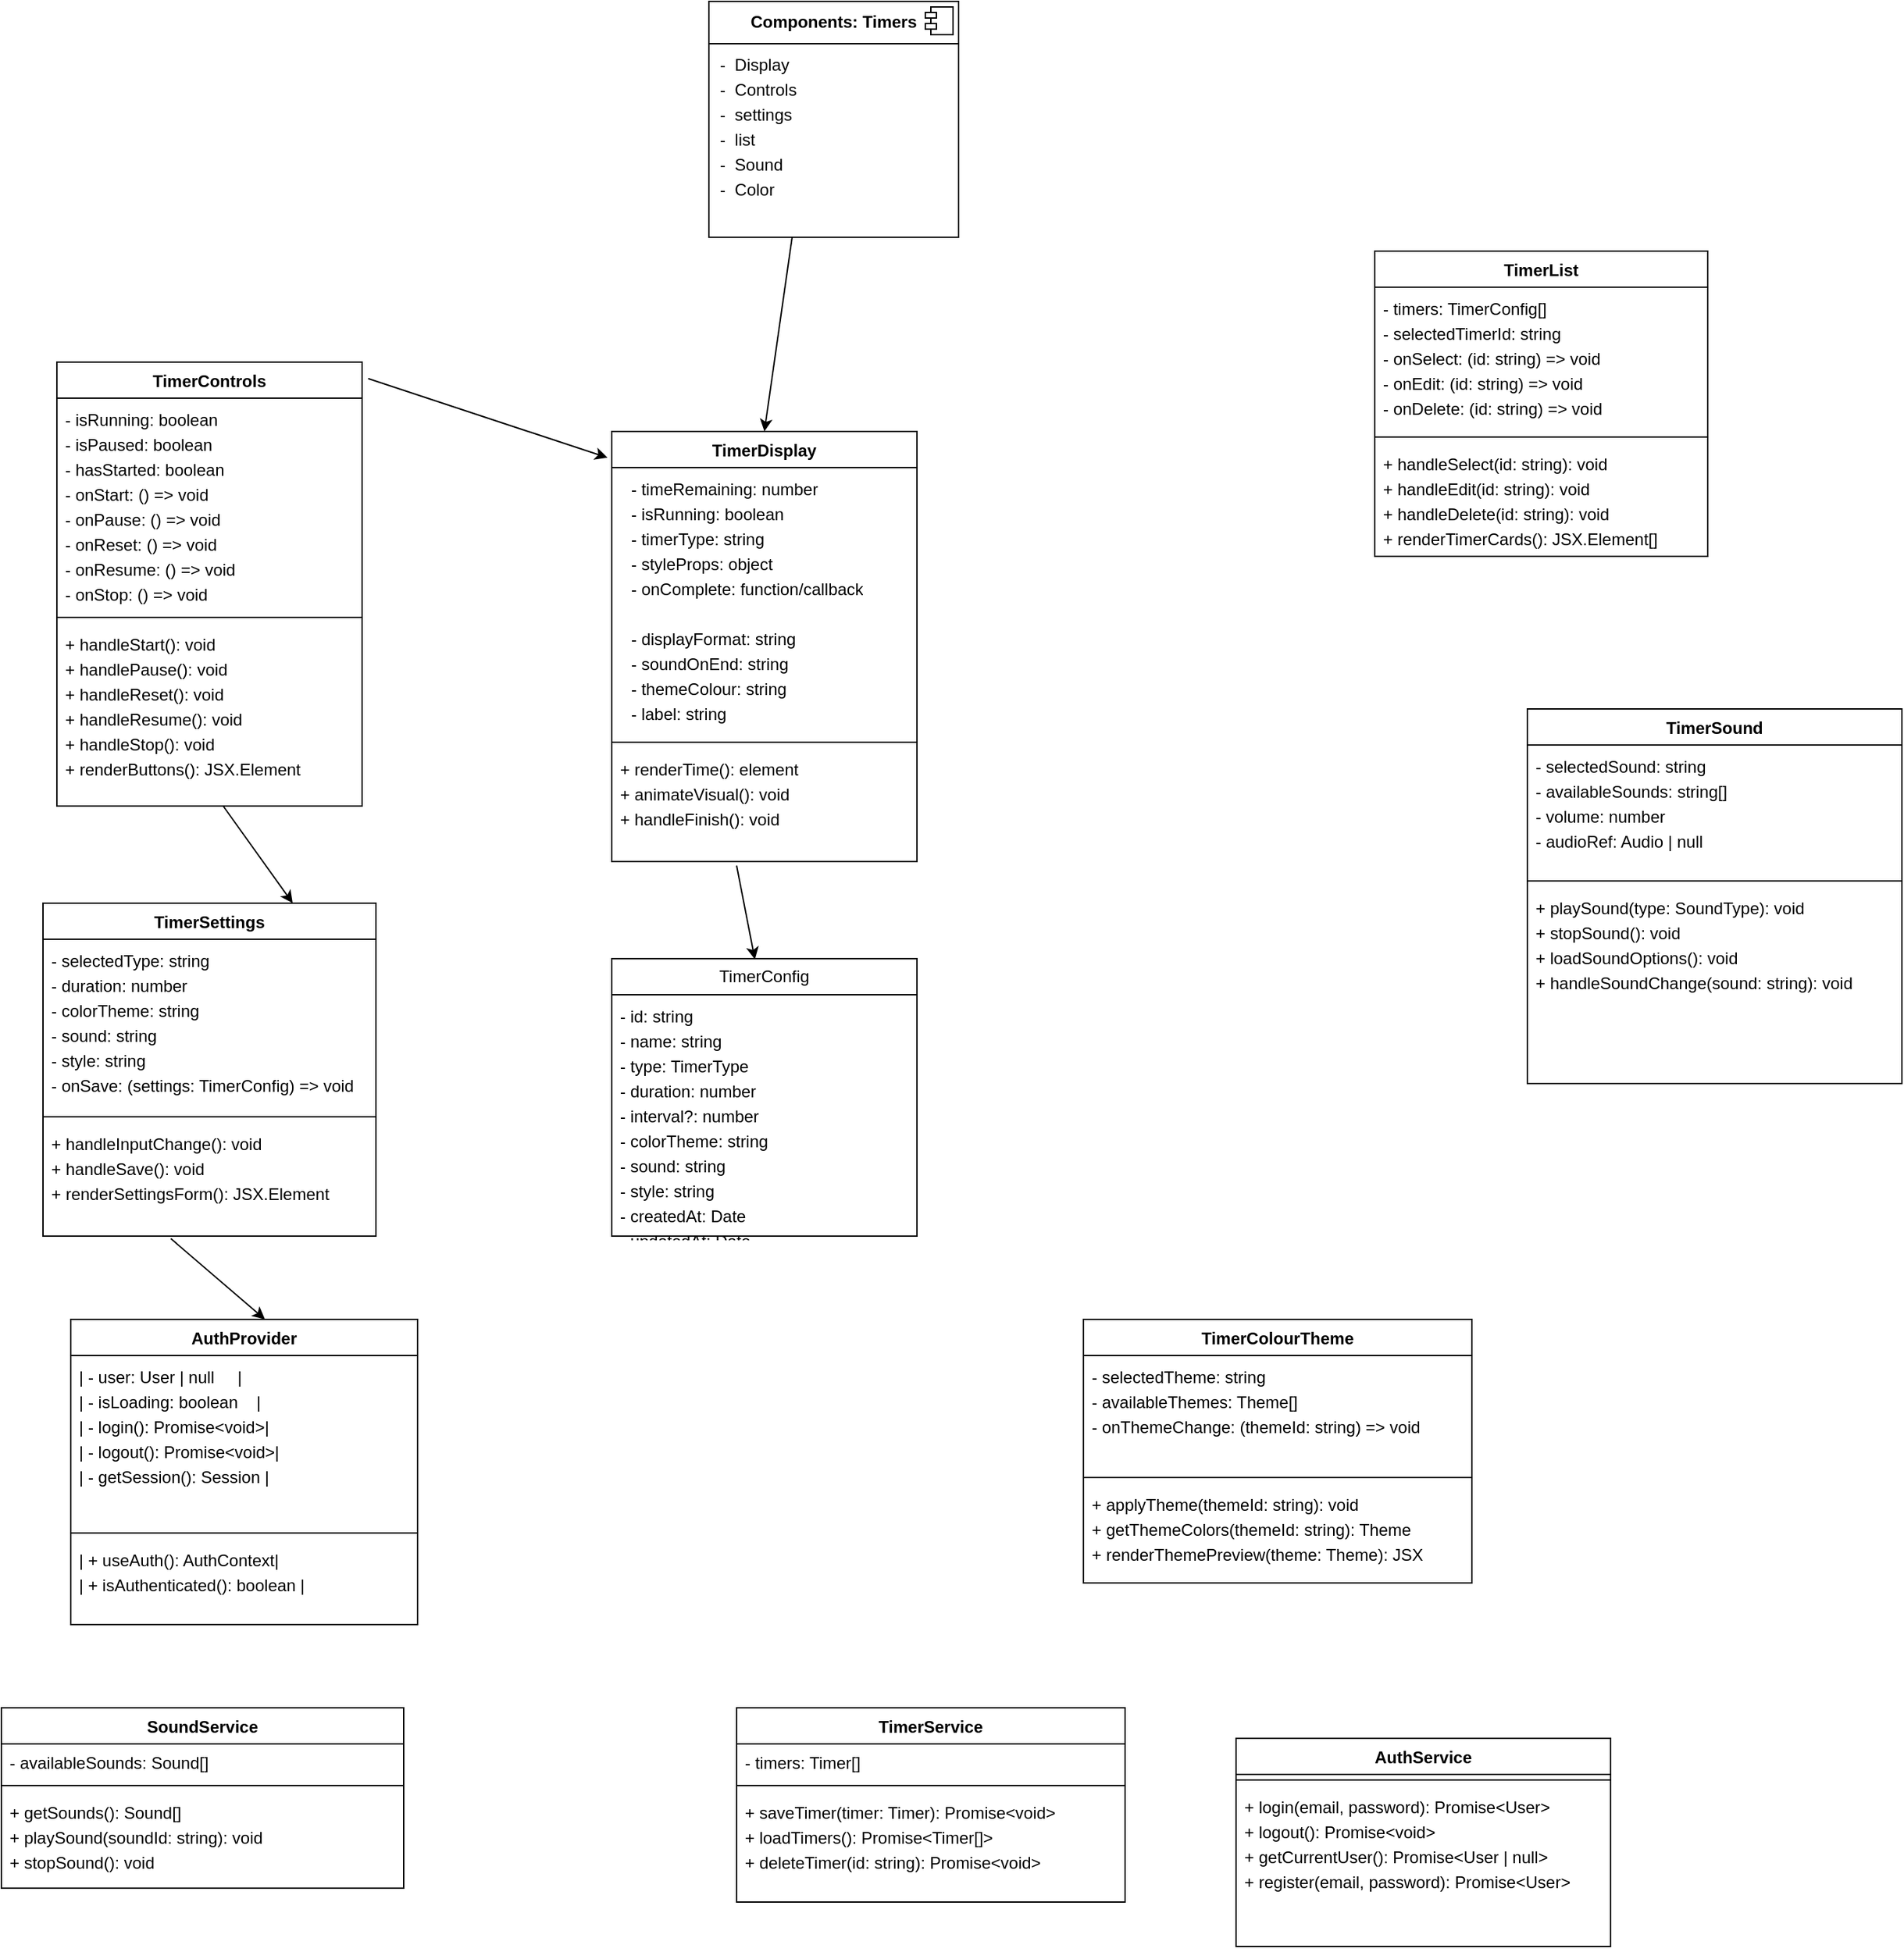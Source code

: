 <mxfile version="27.0.9">
  <diagram name="Page-1" id="QBBoDQWZTO2eCrty7JTz">
    <mxGraphModel dx="2489" dy="1944" grid="1" gridSize="10" guides="1" tooltips="1" connect="1" arrows="1" fold="1" page="1" pageScale="1" pageWidth="850" pageHeight="1100" math="0" shadow="0">
      <root>
        <mxCell id="0" />
        <mxCell id="1" parent="0" />
        <mxCell id="0FBJy8l07Yth9Wb-NzU2-1" value="&lt;div style=&quot;line-height: 150%;&quot;&gt;&lt;p style=&quot;margin:0px;margin-top:6px;text-align:center;&quot;&gt;&lt;b&gt;Components: Timers&lt;/b&gt;&lt;/p&gt;&lt;hr size=&quot;1&quot; style=&quot;border-style:solid;&quot;&gt;&lt;p style=&quot;margin:0px;margin-left:8px;&quot;&gt;-&amp;nbsp; Display&lt;/p&gt;&lt;p style=&quot;margin:0px;margin-left:8px;&quot;&gt;-&amp;nbsp; Controls&lt;/p&gt;&lt;p style=&quot;margin:0px;margin-left:8px;&quot;&gt;-&amp;nbsp; settings&lt;/p&gt;&lt;p style=&quot;margin:0px;margin-left:8px;&quot;&gt;-&amp;nbsp; list&lt;/p&gt;&lt;p style=&quot;margin:0px;margin-left:8px;&quot;&gt;-&amp;nbsp; Sound&amp;nbsp;&lt;/p&gt;&lt;p style=&quot;margin:0px;margin-left:8px;&quot;&gt;-&amp;nbsp; Color&lt;/p&gt;&lt;p style=&quot;margin:0px;margin-left:8px;&quot;&gt;&lt;/p&gt;&lt;/div&gt;" style="align=left;overflow=fill;html=1;dropTarget=0;whiteSpace=wrap;" parent="1" vertex="1">
          <mxGeometry x="-120" y="-250" width="180" height="170" as="geometry" />
        </mxCell>
        <mxCell id="0FBJy8l07Yth9Wb-NzU2-2" value="" style="shape=component;jettyWidth=8;jettyHeight=4;" parent="0FBJy8l07Yth9Wb-NzU2-1" vertex="1">
          <mxGeometry x="1" width="20" height="20" relative="1" as="geometry">
            <mxPoint x="-24" y="4" as="offset" />
          </mxGeometry>
        </mxCell>
        <mxCell id="0FBJy8l07Yth9Wb-NzU2-17" value="" style="endArrow=classic;html=1;rounded=0;exitX=-0.013;exitY=0.419;exitDx=0;exitDy=0;exitPerimeter=0;entryX=0.5;entryY=0;entryDx=0;entryDy=0;" parent="1" edge="1" target="0FBJy8l07Yth9Wb-NzU2-23">
          <mxGeometry width="50" height="50" relative="1" as="geometry">
            <mxPoint x="-60.0" y="-80.0" as="sourcePoint" />
            <mxPoint x="-36.58" y="155.05" as="targetPoint" />
            <Array as="points" />
          </mxGeometry>
        </mxCell>
        <mxCell id="0FBJy8l07Yth9Wb-NzU2-23" value="TimerDisplay" style="swimlane;fontStyle=1;align=center;verticalAlign=top;childLayout=stackLayout;horizontal=1;startSize=26;horizontalStack=0;resizeParent=1;resizeParentMax=0;resizeLast=0;collapsible=1;marginBottom=0;whiteSpace=wrap;html=1;" parent="1" vertex="1">
          <mxGeometry x="-190" y="60" width="220" height="310" as="geometry" />
        </mxCell>
        <mxCell id="0FBJy8l07Yth9Wb-NzU2-24" value="&lt;div style=&quot;line-height: 150%;&quot;&gt;&lt;p style=&quot;margin: 0px 0px 0px 8px;&quot;&gt;- timeRemaining: number&lt;/p&gt;&lt;p style=&quot;margin: 0px 0px 0px 8px;&quot;&gt;- isRunning: boolean&lt;/p&gt;&lt;p style=&quot;margin: 0px 0px 0px 8px;&quot;&gt;- timerType: string&lt;/p&gt;&lt;p style=&quot;margin: 0px 0px 0px 8px;&quot;&gt;- styleProps: object&lt;/p&gt;&lt;p style=&quot;margin: 0px 0px 0px 8px;&quot;&gt;- onComplete: function/callback&lt;/p&gt;&lt;p style=&quot;margin: 0px 0px 0px 8px;&quot;&gt;&lt;br&gt;&lt;/p&gt;&lt;p style=&quot;margin: 0px 0px 0px 8px;&quot;&gt;- displayFormat: string&lt;/p&gt;&lt;p style=&quot;margin: 0px 0px 0px 8px;&quot;&gt;- soundOnEnd: string&lt;/p&gt;&lt;p style=&quot;margin: 0px 0px 0px 8px;&quot;&gt;- themeColour: string&lt;/p&gt;&lt;p style=&quot;margin: 0px 0px 0px 8px;&quot;&gt;- label: string&lt;/p&gt;&lt;/div&gt;" style="text;strokeColor=none;fillColor=none;align=left;verticalAlign=top;spacingLeft=4;spacingRight=4;overflow=hidden;rotatable=0;points=[[0,0.5],[1,0.5]];portConstraint=eastwest;whiteSpace=wrap;html=1;" parent="0FBJy8l07Yth9Wb-NzU2-23" vertex="1">
          <mxGeometry y="26" width="220" height="194" as="geometry" />
        </mxCell>
        <mxCell id="0FBJy8l07Yth9Wb-NzU2-25" value="" style="line;strokeWidth=1;fillColor=none;align=left;verticalAlign=middle;spacingTop=-1;spacingLeft=3;spacingRight=3;rotatable=0;labelPosition=right;points=[];portConstraint=eastwest;strokeColor=inherit;" parent="0FBJy8l07Yth9Wb-NzU2-23" vertex="1">
          <mxGeometry y="220" width="220" height="8" as="geometry" />
        </mxCell>
        <mxCell id="0FBJy8l07Yth9Wb-NzU2-26" value="&lt;div style=&quot;line-height: 150%;&quot;&gt;+ renderTime(): element&lt;div&gt;+ animateVisual(): void&lt;/div&gt;&lt;div&gt;+ handleFinish(): void&lt;/div&gt;&lt;/div&gt;" style="text;strokeColor=none;fillColor=none;align=left;verticalAlign=top;spacingLeft=4;spacingRight=4;overflow=hidden;rotatable=0;points=[[0,0.5],[1,0.5]];portConstraint=eastwest;whiteSpace=wrap;html=1;" parent="0FBJy8l07Yth9Wb-NzU2-23" vertex="1">
          <mxGeometry y="228" width="220" height="82" as="geometry" />
        </mxCell>
        <mxCell id="0FBJy8l07Yth9Wb-NzU2-28" value="TimerControls" style="swimlane;fontStyle=1;align=center;verticalAlign=top;childLayout=stackLayout;horizontal=1;startSize=26;horizontalStack=0;resizeParent=1;resizeParentMax=0;resizeLast=0;collapsible=1;marginBottom=0;whiteSpace=wrap;html=1;" parent="1" vertex="1">
          <mxGeometry x="-590" y="10" width="220" height="320" as="geometry" />
        </mxCell>
        <mxCell id="0FBJy8l07Yth9Wb-NzU2-29" value="&lt;div style=&quot;line-height: 150%;&quot;&gt;&lt;div&gt;&lt;span style=&quot;font-size: 12px;&quot;&gt;- isRunning: boolean&amp;nbsp;&amp;nbsp;&lt;/span&gt;&lt;/div&gt;&lt;div&gt;&lt;span style=&quot;font-size: 12px;&quot;&gt;- isPaused: boolean&amp;nbsp; &amp;nbsp;&lt;/span&gt;&lt;/div&gt;&lt;div&gt;&lt;span style=&quot;font-size: 12px;&quot;&gt;- hasStarted: boolean&amp;nbsp;&lt;/span&gt;&lt;/div&gt;&lt;div&gt;&lt;span style=&quot;font-size: 12px;&quot;&gt;- onStart: () =&amp;gt; void&amp;nbsp;&lt;/span&gt;&lt;/div&gt;&lt;div&gt;&lt;span style=&quot;font-size: 12px;&quot;&gt;- onPause: () =&amp;gt; void&amp;nbsp;&lt;/span&gt;&lt;/div&gt;&lt;div&gt;&lt;span style=&quot;font-size: 12px;&quot;&gt;- onReset: () =&amp;gt; void&amp;nbsp;&lt;/span&gt;&lt;/div&gt;&lt;div&gt;&lt;span style=&quot;font-size: 12px;&quot;&gt;- onResume: () =&amp;gt; void&lt;/span&gt;&lt;/div&gt;&lt;div&gt;&lt;span style=&quot;font-size: 12px;&quot;&gt;- onStop: () =&amp;gt; void&amp;nbsp;&lt;/span&gt;&lt;/div&gt;&lt;/div&gt;" style="text;strokeColor=none;fillColor=none;align=left;verticalAlign=top;spacingLeft=4;spacingRight=4;overflow=hidden;rotatable=0;points=[[0,0.5],[1,0.5]];portConstraint=eastwest;whiteSpace=wrap;html=1;" parent="0FBJy8l07Yth9Wb-NzU2-28" vertex="1">
          <mxGeometry y="26" width="220" height="154" as="geometry" />
        </mxCell>
        <mxCell id="0FBJy8l07Yth9Wb-NzU2-30" value="" style="line;strokeWidth=1;fillColor=none;align=left;verticalAlign=middle;spacingTop=-1;spacingLeft=3;spacingRight=3;rotatable=0;labelPosition=right;points=[];portConstraint=eastwest;strokeColor=inherit;" parent="0FBJy8l07Yth9Wb-NzU2-28" vertex="1">
          <mxGeometry y="180" width="220" height="8" as="geometry" />
        </mxCell>
        <mxCell id="0FBJy8l07Yth9Wb-NzU2-31" value="&lt;div style=&quot;line-height: 150%;&quot;&gt;&lt;div&gt;&lt;span style=&quot;font-size: 12px;&quot;&gt;+ handleStart(): void&amp;nbsp;&lt;/span&gt;&lt;/div&gt;&lt;div&gt;&lt;span style=&quot;font-size: 12px;&quot;&gt;+ handlePause(): void&amp;nbsp;&lt;/span&gt;&lt;/div&gt;&lt;div&gt;&lt;span style=&quot;font-size: 12px;&quot;&gt;+ handleReset(): void&amp;nbsp;&lt;/span&gt;&lt;/div&gt;&lt;div&gt;&lt;span style=&quot;font-size: 12px;&quot;&gt;+ handleResume(): void&lt;/span&gt;&lt;/div&gt;&lt;div&gt;&lt;span style=&quot;font-size: 12px;&quot;&gt;+ handleStop(): void&amp;nbsp;&amp;nbsp;&lt;/span&gt;&lt;/div&gt;&lt;div&gt;&lt;span style=&quot;font-size: 12px;&quot;&gt;+ renderButtons(): JSX.Element&lt;/span&gt;&lt;/div&gt;&lt;/div&gt;" style="text;strokeColor=none;fillColor=none;align=left;verticalAlign=top;spacingLeft=4;spacingRight=4;overflow=hidden;rotatable=0;points=[[0,0.5],[1,0.5]];portConstraint=eastwest;whiteSpace=wrap;html=1;" parent="0FBJy8l07Yth9Wb-NzU2-28" vertex="1">
          <mxGeometry y="188" width="220" height="132" as="geometry" />
        </mxCell>
        <mxCell id="0FBJy8l07Yth9Wb-NzU2-32" value="" style="endArrow=classic;html=1;rounded=0;entryX=-0.014;entryY=0.061;entryDx=0;entryDy=0;entryPerimeter=0;exitX=1.02;exitY=0.037;exitDx=0;exitDy=0;exitPerimeter=0;" parent="1" target="0FBJy8l07Yth9Wb-NzU2-23" edge="1" source="0FBJy8l07Yth9Wb-NzU2-28">
          <mxGeometry width="50" height="50" relative="1" as="geometry">
            <mxPoint x="-300" y="80" as="sourcePoint" />
            <mxPoint x="-250" y="30" as="targetPoint" />
          </mxGeometry>
        </mxCell>
        <mxCell id="0FBJy8l07Yth9Wb-NzU2-33" value="TimerSettings" style="swimlane;fontStyle=1;align=center;verticalAlign=top;childLayout=stackLayout;horizontal=1;startSize=26;horizontalStack=0;resizeParent=1;resizeParentMax=0;resizeLast=0;collapsible=1;marginBottom=0;whiteSpace=wrap;html=1;" parent="1" vertex="1">
          <mxGeometry x="-600" y="400" width="240" height="240" as="geometry" />
        </mxCell>
        <mxCell id="0FBJy8l07Yth9Wb-NzU2-34" value="&lt;div style=&quot;line-height: 150%;&quot;&gt;&lt;div&gt;&lt;span style=&quot;font-size: 12px;&quot;&gt;- selectedType: string&amp;nbsp; &amp;nbsp; &amp;nbsp;&amp;nbsp;&lt;/span&gt;&lt;/div&gt;&lt;div&gt;&lt;span style=&quot;font-size: 12px;&quot;&gt;- duration: number&amp;nbsp; &amp;nbsp; &amp;nbsp; &amp;nbsp; &amp;nbsp;&amp;nbsp;&lt;/span&gt;&lt;/div&gt;&lt;div&gt;&lt;span style=&quot;font-size: 12px;&quot;&gt;- colorTheme: string&amp;nbsp; &amp;nbsp; &amp;nbsp; &amp;nbsp;&amp;nbsp;&lt;/span&gt;&lt;/div&gt;&lt;div&gt;&lt;span style=&quot;font-size: 12px;&quot;&gt;- sound: string&amp;nbsp; &amp;nbsp; &amp;nbsp; &amp;nbsp; &amp;nbsp; &amp;nbsp; &amp;nbsp;&lt;/span&gt;&lt;/div&gt;&lt;div&gt;&lt;span style=&quot;font-size: 12px;&quot;&gt;- style: string&amp;nbsp; &amp;nbsp; &amp;nbsp; &amp;nbsp; &amp;nbsp; &amp;nbsp; &amp;nbsp;&lt;/span&gt;&lt;/div&gt;&lt;div&gt;&lt;span style=&quot;background-color: transparent; color: light-dark(rgb(0, 0, 0), rgb(255, 255, 255));&quot;&gt;- onSave: (settings: TimerConfig) =&amp;gt; void&amp;nbsp;&lt;/span&gt;&lt;/div&gt;&lt;/div&gt;" style="text;strokeColor=none;fillColor=none;align=left;verticalAlign=top;spacingLeft=4;spacingRight=4;overflow=hidden;rotatable=0;points=[[0,0.5],[1,0.5]];portConstraint=eastwest;whiteSpace=wrap;html=1;" parent="0FBJy8l07Yth9Wb-NzU2-33" vertex="1">
          <mxGeometry y="26" width="240" height="124" as="geometry" />
        </mxCell>
        <mxCell id="0FBJy8l07Yth9Wb-NzU2-35" value="" style="line;strokeWidth=1;fillColor=none;align=left;verticalAlign=middle;spacingTop=-1;spacingLeft=3;spacingRight=3;rotatable=0;labelPosition=right;points=[];portConstraint=eastwest;strokeColor=inherit;" parent="0FBJy8l07Yth9Wb-NzU2-33" vertex="1">
          <mxGeometry y="150" width="240" height="8" as="geometry" />
        </mxCell>
        <mxCell id="0FBJy8l07Yth9Wb-NzU2-36" value="&lt;div style=&quot;line-height: 150%;&quot;&gt;&lt;div&gt;&lt;span style=&quot;font-size: 12px;&quot;&gt;+ handleInputChange(): void&lt;/span&gt;&lt;/div&gt;&lt;div&gt;&lt;span style=&quot;font-size: 12px;&quot;&gt;+ handleSave(): void&amp;nbsp; &amp;nbsp; &amp;nbsp; &amp;nbsp;&amp;nbsp;&lt;/span&gt;&lt;/div&gt;&lt;div&gt;&lt;span style=&quot;font-size: 12px;&quot;&gt;+ renderSettingsForm(): JSX.Element&amp;nbsp;&lt;/span&gt;&lt;/div&gt;&lt;/div&gt;" style="text;strokeColor=none;fillColor=none;align=left;verticalAlign=top;spacingLeft=4;spacingRight=4;overflow=hidden;rotatable=0;points=[[0,0.5],[1,0.5]];portConstraint=eastwest;whiteSpace=wrap;html=1;" parent="0FBJy8l07Yth9Wb-NzU2-33" vertex="1">
          <mxGeometry y="158" width="240" height="82" as="geometry" />
        </mxCell>
        <mxCell id="0FBJy8l07Yth9Wb-NzU2-37" value="TimerList" style="swimlane;fontStyle=1;align=center;verticalAlign=top;childLayout=stackLayout;horizontal=1;startSize=26;horizontalStack=0;resizeParent=1;resizeParentMax=0;resizeLast=0;collapsible=1;marginBottom=0;whiteSpace=wrap;html=1;" parent="1" vertex="1">
          <mxGeometry x="360" y="-70" width="240" height="220" as="geometry" />
        </mxCell>
        <mxCell id="0FBJy8l07Yth9Wb-NzU2-38" value="&lt;div style=&quot;line-height: 150%;&quot;&gt;&lt;div&gt;&lt;span style=&quot;font-size: 12px;&quot;&gt;- timers: TimerConfig[]&amp;nbsp; &amp;nbsp; &amp;nbsp;&lt;/span&gt;&lt;/div&gt;&lt;div&gt;&lt;span style=&quot;font-size: 12px;&quot;&gt;- selectedTimerId: string&amp;nbsp; &amp;nbsp;&lt;/span&gt;&lt;/div&gt;&lt;div&gt;&lt;span style=&quot;font-size: 12px;&quot;&gt;- onSelect: (id: string) =&amp;gt; void&amp;nbsp;&lt;/span&gt;&lt;/div&gt;&lt;div&gt;&lt;span style=&quot;background-color: transparent; color: light-dark(rgb(0, 0, 0), rgb(255, 255, 255));&quot;&gt;- onEdit: (id: string) =&amp;gt; void&amp;nbsp; &amp;nbsp;&lt;/span&gt;&lt;/div&gt;&lt;div&gt;&lt;span style=&quot;font-size: 12px;&quot;&gt;- onDelete: (id: string) =&amp;gt; void&amp;nbsp;&lt;/span&gt;&lt;/div&gt;&lt;/div&gt;" style="text;strokeColor=none;fillColor=none;align=left;verticalAlign=top;spacingLeft=4;spacingRight=4;overflow=hidden;rotatable=0;points=[[0,0.5],[1,0.5]];portConstraint=eastwest;whiteSpace=wrap;html=1;" parent="0FBJy8l07Yth9Wb-NzU2-37" vertex="1">
          <mxGeometry y="26" width="240" height="104" as="geometry" />
        </mxCell>
        <mxCell id="0FBJy8l07Yth9Wb-NzU2-39" value="" style="line;strokeWidth=1;fillColor=none;align=left;verticalAlign=middle;spacingTop=-1;spacingLeft=3;spacingRight=3;rotatable=0;labelPosition=right;points=[];portConstraint=eastwest;strokeColor=inherit;" parent="0FBJy8l07Yth9Wb-NzU2-37" vertex="1">
          <mxGeometry y="130" width="240" height="8" as="geometry" />
        </mxCell>
        <mxCell id="0FBJy8l07Yth9Wb-NzU2-40" value="&lt;div style=&quot;line-height: 150%;&quot;&gt;&lt;div&gt;&lt;span style=&quot;font-size: 12px;&quot;&gt;+ handleSelect(id: string): void&amp;nbsp;&lt;/span&gt;&lt;/div&gt;&lt;div&gt;&lt;span style=&quot;font-size: 12px;&quot;&gt;+ handleEdit(id: string): void&amp;nbsp; &amp;nbsp;&lt;/span&gt;&lt;/div&gt;&lt;div&gt;&lt;span style=&quot;font-size: 12px;&quot;&gt;+ handleDelete(id: string): void&amp;nbsp;&lt;/span&gt;&lt;/div&gt;&lt;div&gt;&lt;span style=&quot;font-size: 12px;&quot;&gt;+ renderTimerCards(): JSX.Element[]&amp;nbsp;&lt;/span&gt;&lt;/div&gt;&lt;/div&gt;" style="text;strokeColor=none;fillColor=none;align=left;verticalAlign=top;spacingLeft=4;spacingRight=4;overflow=hidden;rotatable=0;points=[[0,0.5],[1,0.5]];portConstraint=eastwest;whiteSpace=wrap;html=1;" parent="0FBJy8l07Yth9Wb-NzU2-37" vertex="1">
          <mxGeometry y="138" width="240" height="82" as="geometry" />
        </mxCell>
        <mxCell id="0FBJy8l07Yth9Wb-NzU2-41" value="TimerConfig" style="swimlane;fontStyle=0;childLayout=stackLayout;horizontal=1;startSize=26;fillColor=none;horizontalStack=0;resizeParent=1;resizeParentMax=0;resizeLast=0;collapsible=1;marginBottom=0;whiteSpace=wrap;html=1;" parent="1" vertex="1">
          <mxGeometry x="-190" y="440" width="220" height="200" as="geometry" />
        </mxCell>
        <mxCell id="0FBJy8l07Yth9Wb-NzU2-44" value="&lt;div style=&quot;line-height: 150%;&quot;&gt;&lt;div&gt;&lt;span style=&quot;font-size: 12px;&quot;&gt;- id: string&amp;nbsp; &amp;nbsp; &amp;nbsp; &amp;nbsp; &amp;nbsp; &amp;nbsp; &amp;nbsp; &amp;nbsp;&amp;nbsp;&lt;/span&gt;&lt;/div&gt;&lt;div&gt;&lt;span style=&quot;font-size: 12px;&quot;&gt;- name: string&amp;nbsp; &amp;nbsp; &amp;nbsp; &amp;nbsp; &amp;nbsp; &amp;nbsp; &amp;nbsp;&amp;nbsp;&lt;/span&gt;&lt;/div&gt;&lt;div&gt;&lt;span style=&quot;font-size: 12px;&quot;&gt;- type: TimerType&amp;nbsp; &amp;nbsp; &amp;nbsp; &amp;nbsp; &amp;nbsp; &amp;nbsp;&lt;/span&gt;&lt;/div&gt;&lt;div&gt;&lt;span style=&quot;font-size: 12px;&quot;&gt;- duration: number&amp;nbsp; &amp;nbsp; &amp;nbsp; &amp;nbsp; &amp;nbsp;&amp;nbsp;&lt;/span&gt;&lt;/div&gt;&lt;div&gt;&lt;span style=&quot;font-size: 12px;&quot;&gt;- interval?: number&amp;nbsp; &amp;nbsp; &amp;nbsp; &amp;nbsp; &amp;nbsp;&lt;/span&gt;&lt;/div&gt;&lt;div&gt;&lt;span style=&quot;font-size: 12px;&quot;&gt;- colorTheme: string&amp;nbsp; &amp;nbsp; &amp;nbsp; &amp;nbsp;&lt;/span&gt;&lt;/div&gt;&lt;div&gt;&lt;span style=&quot;font-size: 12px;&quot;&gt;- sound: string&amp;nbsp; &amp;nbsp; &amp;nbsp; &amp;nbsp; &amp;nbsp; &amp;nbsp; &amp;nbsp;&lt;/span&gt;&lt;/div&gt;&lt;div&gt;&lt;span style=&quot;font-size: 12px;&quot;&gt;- style: string&amp;nbsp; &amp;nbsp; &amp;nbsp; &amp;nbsp; &amp;nbsp; &amp;nbsp; &amp;nbsp;&lt;/span&gt;&lt;/div&gt;&lt;div&gt;&lt;span style=&quot;font-size: 12px;&quot;&gt;- createdAt: Date&amp;nbsp; &amp;nbsp; &amp;nbsp; &amp;nbsp; &amp;nbsp; &amp;nbsp;&lt;/span&gt;&lt;/div&gt;&lt;div&gt;&lt;span style=&quot;font-size: 12px;&quot;&gt;- updatedAt: Date&amp;nbsp; &amp;nbsp; &amp;nbsp; &amp;nbsp; &amp;nbsp; &amp;nbsp;&lt;/span&gt;&lt;/div&gt;&lt;div&gt;&lt;span style=&quot;font-size: 12px;&quot;&gt;- userId?: string&amp;nbsp; &amp;nbsp; &amp;nbsp; &amp;nbsp; &amp;nbsp; &amp;nbsp;&lt;/span&gt;&lt;/div&gt;&lt;/div&gt;" style="text;strokeColor=none;fillColor=none;align=left;verticalAlign=top;spacingLeft=4;spacingRight=4;overflow=hidden;rotatable=0;points=[[0,0.5],[1,0.5]];portConstraint=eastwest;whiteSpace=wrap;html=1;strokeWidth=4;" parent="0FBJy8l07Yth9Wb-NzU2-41" vertex="1">
          <mxGeometry y="26" width="220" height="174" as="geometry" />
        </mxCell>
        <mxCell id="0FBJy8l07Yth9Wb-NzU2-45" value="TimerSound" style="swimlane;fontStyle=1;align=center;verticalAlign=top;childLayout=stackLayout;horizontal=1;startSize=26;horizontalStack=0;resizeParent=1;resizeParentMax=0;resizeLast=0;collapsible=1;marginBottom=0;whiteSpace=wrap;html=1;" parent="1" vertex="1">
          <mxGeometry x="470" y="260" width="270" height="270" as="geometry" />
        </mxCell>
        <mxCell id="0FBJy8l07Yth9Wb-NzU2-46" value="&lt;div style=&quot;line-height: 150%;&quot;&gt;&lt;div&gt;&lt;span style=&quot;font-size: 12px;&quot;&gt;- selectedSound: string&amp;nbsp; &amp;nbsp; &amp;nbsp;&lt;/span&gt;&lt;/div&gt;&lt;div&gt;&lt;span style=&quot;font-size: 12px;&quot;&gt;- availableSounds: string[]&amp;nbsp;&lt;/span&gt;&lt;/div&gt;&lt;div&gt;&lt;span style=&quot;font-size: 12px;&quot;&gt;- volume: number&amp;nbsp; &amp;nbsp; &amp;nbsp; &amp;nbsp; &amp;nbsp; &amp;nbsp;&amp;nbsp;&lt;/span&gt;&lt;/div&gt;&lt;div&gt;&lt;span style=&quot;font-size: 12px;&quot;&gt;- audioRef: Audio | null&amp;nbsp; &amp;nbsp; &amp;nbsp;&lt;/span&gt;&lt;/div&gt;&lt;/div&gt;" style="text;strokeColor=none;fillColor=none;align=left;verticalAlign=top;spacingLeft=4;spacingRight=4;overflow=hidden;rotatable=0;points=[[0,0.5],[1,0.5]];portConstraint=eastwest;whiteSpace=wrap;html=1;" parent="0FBJy8l07Yth9Wb-NzU2-45" vertex="1">
          <mxGeometry y="26" width="270" height="94" as="geometry" />
        </mxCell>
        <mxCell id="0FBJy8l07Yth9Wb-NzU2-47" value="" style="line;strokeWidth=1;fillColor=none;align=left;verticalAlign=middle;spacingTop=-1;spacingLeft=3;spacingRight=3;rotatable=0;labelPosition=right;points=[];portConstraint=eastwest;strokeColor=inherit;" parent="0FBJy8l07Yth9Wb-NzU2-45" vertex="1">
          <mxGeometry y="120" width="270" height="8" as="geometry" />
        </mxCell>
        <mxCell id="0FBJy8l07Yth9Wb-NzU2-48" value="&lt;div style=&quot;line-height: 150%;&quot;&gt;&lt;div style=&quot;line-height: 150%;&quot;&gt;+ playSound(type: SoundType): void&amp;nbsp; &amp;nbsp;&lt;/div&gt;&lt;div style=&quot;line-height: 150%;&quot;&gt;+ stopSound(): void&amp;nbsp; &amp;nbsp; &amp;nbsp; &amp;nbsp; &amp;nbsp; &amp;nbsp; &amp;nbsp; &amp;nbsp; &amp;nbsp;&amp;nbsp;&lt;/div&gt;&lt;div style=&quot;line-height: 150%;&quot;&gt;+ loadSoundOptions(): void&amp;nbsp; &amp;nbsp; &amp;nbsp; &amp;nbsp; &amp;nbsp; &amp;nbsp;&lt;/div&gt;&lt;div style=&quot;line-height: 150%;&quot;&gt;+ handleSoundChange(sound: string): void&amp;nbsp;&lt;/div&gt;&lt;/div&gt;" style="text;strokeColor=none;fillColor=none;align=left;verticalAlign=top;spacingLeft=4;spacingRight=4;overflow=hidden;rotatable=0;points=[[0,0.5],[1,0.5]];portConstraint=eastwest;whiteSpace=wrap;html=1;" parent="0FBJy8l07Yth9Wb-NzU2-45" vertex="1">
          <mxGeometry y="128" width="270" height="142" as="geometry" />
        </mxCell>
        <mxCell id="0FBJy8l07Yth9Wb-NzU2-49" value="TimerColourTheme" style="swimlane;fontStyle=1;align=center;verticalAlign=top;childLayout=stackLayout;horizontal=1;startSize=26;horizontalStack=0;resizeParent=1;resizeParentMax=0;resizeLast=0;collapsible=1;marginBottom=0;whiteSpace=wrap;html=1;" parent="1" vertex="1">
          <mxGeometry x="150" y="700" width="280" height="190" as="geometry" />
        </mxCell>
        <mxCell id="0FBJy8l07Yth9Wb-NzU2-50" value="&lt;div style=&quot;line-height: 150%;&quot;&gt;&lt;div&gt;&lt;span style=&quot;font-size: 12px;&quot;&gt;- selectedTheme: string&amp;nbsp; &amp;nbsp; &amp;nbsp;&lt;/span&gt;&lt;/div&gt;&lt;div&gt;&lt;span style=&quot;font-size: 12px;&quot;&gt;- availableThemes: Theme[]&amp;nbsp;&amp;nbsp;&lt;/span&gt;&lt;/div&gt;&lt;div&gt;&lt;span style=&quot;font-size: 12px;&quot;&gt;- onThemeChange: (themeId: string) =&amp;gt; void&amp;nbsp;&lt;/span&gt;&lt;/div&gt;&lt;/div&gt;" style="text;strokeColor=none;fillColor=none;align=left;verticalAlign=top;spacingLeft=4;spacingRight=4;overflow=hidden;rotatable=0;points=[[0,0.5],[1,0.5]];portConstraint=eastwest;whiteSpace=wrap;html=1;" parent="0FBJy8l07Yth9Wb-NzU2-49" vertex="1">
          <mxGeometry y="26" width="280" height="84" as="geometry" />
        </mxCell>
        <mxCell id="0FBJy8l07Yth9Wb-NzU2-51" value="" style="line;strokeWidth=1;fillColor=none;align=left;verticalAlign=middle;spacingTop=-1;spacingLeft=3;spacingRight=3;rotatable=0;labelPosition=right;points=[];portConstraint=eastwest;strokeColor=inherit;" parent="0FBJy8l07Yth9Wb-NzU2-49" vertex="1">
          <mxGeometry y="110" width="280" height="8" as="geometry" />
        </mxCell>
        <mxCell id="0FBJy8l07Yth9Wb-NzU2-52" value="&lt;div style=&quot;line-height: 150%;&quot;&gt;&lt;div&gt;&lt;span style=&quot;font-size: 12px;&quot;&gt;+ applyTheme(themeId: string): void&amp;nbsp; &amp;nbsp; &amp;nbsp; &amp;nbsp;&lt;/span&gt;&lt;/div&gt;&lt;div&gt;&lt;span style=&quot;font-size: 12px;&quot;&gt;+ getThemeColors(themeId: string): Theme&amp;nbsp;&amp;nbsp;&lt;/span&gt;&lt;/div&gt;&lt;div&gt;&lt;span style=&quot;font-size: 12px;&quot;&gt;+ renderThemePreview(theme: Theme): JSX&amp;nbsp; &amp;nbsp;&lt;/span&gt;&lt;/div&gt;&lt;/div&gt;" style="text;strokeColor=none;fillColor=none;align=left;verticalAlign=top;spacingLeft=4;spacingRight=4;overflow=hidden;rotatable=0;points=[[0,0.5],[1,0.5]];portConstraint=eastwest;whiteSpace=wrap;html=1;" parent="0FBJy8l07Yth9Wb-NzU2-49" vertex="1">
          <mxGeometry y="118" width="280" height="72" as="geometry" />
        </mxCell>
        <mxCell id="cPqayjlpoU4VI9S6kcBE-1" value="AuthProvider" style="swimlane;fontStyle=1;align=center;verticalAlign=top;childLayout=stackLayout;horizontal=1;startSize=26;horizontalStack=0;resizeParent=1;resizeParentMax=0;resizeLast=0;collapsible=1;marginBottom=0;whiteSpace=wrap;html=1;" parent="1" vertex="1">
          <mxGeometry x="-580" y="700" width="250" height="220" as="geometry" />
        </mxCell>
        <mxCell id="cPqayjlpoU4VI9S6kcBE-2" value="&lt;div style=&quot;line-height: 150%;&quot;&gt;&lt;div&gt;&lt;span style=&quot;font-size: 12px;&quot;&gt;| - user: User | null&amp;nbsp; &amp;nbsp; &amp;nbsp;|&lt;/span&gt;&lt;/div&gt;&lt;div&gt;&lt;span style=&quot;font-size: 12px;&quot;&gt;| - isLoading: boolean&amp;nbsp; &amp;nbsp; |&lt;/span&gt;&lt;/div&gt;&lt;div&gt;&lt;span style=&quot;font-size: 12px;&quot;&gt;| - login(): Promise&amp;lt;void&amp;gt;|&lt;/span&gt;&lt;/div&gt;&lt;div&gt;&lt;span style=&quot;font-size: 12px;&quot;&gt;| - logout(): Promise&amp;lt;void&amp;gt;|&lt;/span&gt;&lt;/div&gt;&lt;div&gt;&lt;span style=&quot;font-size: 12px;&quot;&gt;| - getSession(): Session |&lt;/span&gt;&lt;/div&gt;&lt;/div&gt;" style="text;strokeColor=none;fillColor=none;align=left;verticalAlign=top;spacingLeft=4;spacingRight=4;overflow=hidden;rotatable=0;points=[[0,0.5],[1,0.5]];portConstraint=eastwest;whiteSpace=wrap;html=1;" parent="cPqayjlpoU4VI9S6kcBE-1" vertex="1">
          <mxGeometry y="26" width="250" height="124" as="geometry" />
        </mxCell>
        <mxCell id="cPqayjlpoU4VI9S6kcBE-3" value="" style="line;strokeWidth=1;fillColor=none;align=left;verticalAlign=middle;spacingTop=-1;spacingLeft=3;spacingRight=3;rotatable=0;labelPosition=right;points=[];portConstraint=eastwest;strokeColor=inherit;" parent="cPqayjlpoU4VI9S6kcBE-1" vertex="1">
          <mxGeometry y="150" width="250" height="8" as="geometry" />
        </mxCell>
        <mxCell id="cPqayjlpoU4VI9S6kcBE-4" value="&lt;div style=&quot;line-height: 150%;&quot;&gt;&lt;div&gt;&lt;span style=&quot;font-size: 12px;&quot;&gt;| + useAuth(): AuthContext|&lt;/span&gt;&lt;/div&gt;&lt;div&gt;&lt;span style=&quot;font-size: 12px;&quot;&gt;| + isAuthenticated(): boolean |&lt;/span&gt;&lt;/div&gt;&lt;/div&gt;" style="text;strokeColor=none;fillColor=none;align=left;verticalAlign=top;spacingLeft=4;spacingRight=4;overflow=hidden;rotatable=0;points=[[0,0.5],[1,0.5]];portConstraint=eastwest;whiteSpace=wrap;html=1;" parent="cPqayjlpoU4VI9S6kcBE-1" vertex="1">
          <mxGeometry y="158" width="250" height="62" as="geometry" />
        </mxCell>
        <mxCell id="cPqayjlpoU4VI9S6kcBE-5" value="TimerService" style="swimlane;fontStyle=1;align=center;verticalAlign=top;childLayout=stackLayout;horizontal=1;startSize=26;horizontalStack=0;resizeParent=1;resizeParentMax=0;resizeLast=0;collapsible=1;marginBottom=0;whiteSpace=wrap;html=1;" parent="1" vertex="1">
          <mxGeometry x="-100" y="980" width="280" height="140" as="geometry" />
        </mxCell>
        <mxCell id="cPqayjlpoU4VI9S6kcBE-6" value="- timers: Timer[]&amp;nbsp;&amp;nbsp;" style="text;strokeColor=none;fillColor=none;align=left;verticalAlign=top;spacingLeft=4;spacingRight=4;overflow=hidden;rotatable=0;points=[[0,0.5],[1,0.5]];portConstraint=eastwest;whiteSpace=wrap;html=1;" parent="cPqayjlpoU4VI9S6kcBE-5" vertex="1">
          <mxGeometry y="26" width="280" height="26" as="geometry" />
        </mxCell>
        <mxCell id="cPqayjlpoU4VI9S6kcBE-7" value="" style="line;strokeWidth=1;fillColor=none;align=left;verticalAlign=middle;spacingTop=-1;spacingLeft=3;spacingRight=3;rotatable=0;labelPosition=right;points=[];portConstraint=eastwest;strokeColor=inherit;" parent="cPqayjlpoU4VI9S6kcBE-5" vertex="1">
          <mxGeometry y="52" width="280" height="8" as="geometry" />
        </mxCell>
        <mxCell id="cPqayjlpoU4VI9S6kcBE-8" value="&lt;div style=&quot;line-height: 150%;&quot;&gt;&lt;div&gt;&lt;span style=&quot;font-size: 12px;&quot;&gt;+ saveTimer(timer: Timer): Promise&amp;lt;void&amp;gt;&amp;nbsp; &amp;nbsp;&lt;/span&gt;&lt;/div&gt;&lt;div&gt;&lt;span style=&quot;font-size: 12px;&quot;&gt;+ loadTimers(): Promise&amp;lt;Timer[]&amp;gt;&amp;nbsp; &amp;nbsp; &amp;nbsp; &amp;nbsp; &amp;nbsp; &amp;nbsp;&lt;/span&gt;&lt;/div&gt;&lt;div&gt;&lt;span style=&quot;font-size: 12px;&quot;&gt;+ deleteTimer(id: string): Promise&amp;lt;void&amp;gt;&amp;nbsp; &amp;nbsp;&lt;/span&gt;&lt;/div&gt;&lt;/div&gt;" style="text;strokeColor=none;fillColor=none;align=left;verticalAlign=top;spacingLeft=4;spacingRight=4;overflow=hidden;rotatable=0;points=[[0,0.5],[1,0.5]];portConstraint=eastwest;whiteSpace=wrap;html=1;" parent="cPqayjlpoU4VI9S6kcBE-5" vertex="1">
          <mxGeometry y="60" width="280" height="80" as="geometry" />
        </mxCell>
        <mxCell id="cPqayjlpoU4VI9S6kcBE-9" value="SoundService&lt;div&gt;&lt;br&gt;&lt;/div&gt;" style="swimlane;fontStyle=1;align=center;verticalAlign=top;childLayout=stackLayout;horizontal=1;startSize=26;horizontalStack=0;resizeParent=1;resizeParentMax=0;resizeLast=0;collapsible=1;marginBottom=0;whiteSpace=wrap;html=1;" parent="1" vertex="1">
          <mxGeometry x="-630" y="980" width="290" height="130" as="geometry" />
        </mxCell>
        <mxCell id="cPqayjlpoU4VI9S6kcBE-10" value="- availableSounds: Sound[]" style="text;strokeColor=none;fillColor=none;align=left;verticalAlign=top;spacingLeft=4;spacingRight=4;overflow=hidden;rotatable=0;points=[[0,0.5],[1,0.5]];portConstraint=eastwest;whiteSpace=wrap;html=1;" parent="cPqayjlpoU4VI9S6kcBE-9" vertex="1">
          <mxGeometry y="26" width="290" height="26" as="geometry" />
        </mxCell>
        <mxCell id="cPqayjlpoU4VI9S6kcBE-11" value="" style="line;strokeWidth=1;fillColor=none;align=left;verticalAlign=middle;spacingTop=-1;spacingLeft=3;spacingRight=3;rotatable=0;labelPosition=right;points=[];portConstraint=eastwest;strokeColor=inherit;" parent="cPqayjlpoU4VI9S6kcBE-9" vertex="1">
          <mxGeometry y="52" width="290" height="8" as="geometry" />
        </mxCell>
        <mxCell id="cPqayjlpoU4VI9S6kcBE-12" value="&lt;div style=&quot;line-height: 150%;&quot;&gt;&lt;div&gt;&lt;span style=&quot;font-size: 12px;&quot;&gt;+ getSounds(): Sound[]&amp;nbsp; &amp;nbsp; &amp;nbsp;&lt;/span&gt;&lt;/div&gt;&lt;div&gt;&lt;span style=&quot;font-size: 12px;&quot;&gt;+ playSound(soundId: string): void&amp;nbsp;&lt;/span&gt;&lt;/div&gt;&lt;div&gt;&lt;span style=&quot;font-size: 12px;&quot;&gt;+ stopSound(): void&amp;nbsp;&lt;/span&gt;&lt;/div&gt;&lt;/div&gt;" style="text;strokeColor=none;fillColor=none;align=left;verticalAlign=top;spacingLeft=4;spacingRight=4;overflow=hidden;rotatable=0;points=[[0,0.5],[1,0.5]];portConstraint=eastwest;whiteSpace=wrap;html=1;" parent="cPqayjlpoU4VI9S6kcBE-9" vertex="1">
          <mxGeometry y="60" width="290" height="70" as="geometry" />
        </mxCell>
        <mxCell id="cPqayjlpoU4VI9S6kcBE-13" value="AuthService" style="swimlane;fontStyle=1;align=center;verticalAlign=top;childLayout=stackLayout;horizontal=1;startSize=26;horizontalStack=0;resizeParent=1;resizeParentMax=0;resizeLast=0;collapsible=1;marginBottom=0;whiteSpace=wrap;html=1;" parent="1" vertex="1">
          <mxGeometry x="260" y="1002" width="270" height="150" as="geometry" />
        </mxCell>
        <mxCell id="cPqayjlpoU4VI9S6kcBE-15" value="" style="line;strokeWidth=1;fillColor=none;align=left;verticalAlign=middle;spacingTop=-1;spacingLeft=3;spacingRight=3;rotatable=0;labelPosition=right;points=[];portConstraint=eastwest;strokeColor=inherit;" parent="cPqayjlpoU4VI9S6kcBE-13" vertex="1">
          <mxGeometry y="26" width="270" height="8" as="geometry" />
        </mxCell>
        <mxCell id="cPqayjlpoU4VI9S6kcBE-16" value="&lt;div style=&quot;line-height: 150%;&quot;&gt;&lt;div&gt;&lt;span style=&quot;font-size: 12px;&quot;&gt;+ login(email, password): Promise&amp;lt;User&amp;gt;&amp;nbsp; &amp;nbsp;&amp;nbsp;&lt;/span&gt;&lt;/div&gt;&lt;div&gt;&lt;span style=&quot;font-size: 12px;&quot;&gt;+ logout(): Promise&amp;lt;void&amp;gt;&amp;nbsp; &amp;nbsp; &amp;nbsp; &amp;nbsp; &amp;nbsp; &amp;nbsp; &amp;nbsp; &amp;nbsp; &amp;nbsp;&amp;nbsp;&lt;/span&gt;&lt;/div&gt;&lt;div&gt;&lt;span style=&quot;font-size: 12px;&quot;&gt;+ getCurrentUser(): Promise&amp;lt;User | null&amp;gt;&amp;nbsp; &amp;nbsp;&lt;/span&gt;&lt;/div&gt;&lt;div&gt;&lt;span style=&quot;font-size: 12px;&quot;&gt;+ register(email, password): Promise&amp;lt;User&amp;gt;&lt;/span&gt;&lt;/div&gt;&lt;/div&gt;" style="text;strokeColor=none;fillColor=none;align=left;verticalAlign=top;spacingLeft=4;spacingRight=4;overflow=hidden;rotatable=0;points=[[0,0.5],[1,0.5]];portConstraint=eastwest;whiteSpace=wrap;html=1;" parent="cPqayjlpoU4VI9S6kcBE-13" vertex="1">
          <mxGeometry y="34" width="270" height="116" as="geometry" />
        </mxCell>
        <mxCell id="pvXBPYnXg4E1T7L2Vw_e-1" value="" style="endArrow=classic;html=1;rounded=0;entryX=0.75;entryY=0;entryDx=0;entryDy=0;exitX=0.545;exitY=1;exitDx=0;exitDy=0;exitPerimeter=0;" edge="1" parent="1" source="0FBJy8l07Yth9Wb-NzU2-31" target="0FBJy8l07Yth9Wb-NzU2-33">
          <mxGeometry width="50" height="50" relative="1" as="geometry">
            <mxPoint x="-480" y="390" as="sourcePoint" />
            <mxPoint x="-430" y="340" as="targetPoint" />
          </mxGeometry>
        </mxCell>
        <mxCell id="pvXBPYnXg4E1T7L2Vw_e-3" value="" style="endArrow=classic;html=1;rounded=0;entryX=0.56;entryY=0;entryDx=0;entryDy=0;entryPerimeter=0;exitX=0.384;exitY=1.022;exitDx=0;exitDy=0;exitPerimeter=0;" edge="1" parent="1" source="0FBJy8l07Yth9Wb-NzU2-36" target="cPqayjlpoU4VI9S6kcBE-1">
          <mxGeometry width="50" height="50" relative="1" as="geometry">
            <mxPoint x="-530" y="700" as="sourcePoint" />
            <mxPoint x="-480" y="650" as="targetPoint" />
          </mxGeometry>
        </mxCell>
        <mxCell id="pvXBPYnXg4E1T7L2Vw_e-4" value="" style="endArrow=classic;html=1;rounded=0;entryX=0.469;entryY=0.003;entryDx=0;entryDy=0;entryPerimeter=0;exitX=0.409;exitY=1.035;exitDx=0;exitDy=0;exitPerimeter=0;" edge="1" parent="1" source="0FBJy8l07Yth9Wb-NzU2-26" target="0FBJy8l07Yth9Wb-NzU2-41">
          <mxGeometry width="50" height="50" relative="1" as="geometry">
            <mxPoint x="-105" y="430" as="sourcePoint" />
            <mxPoint x="-55" y="380" as="targetPoint" />
          </mxGeometry>
        </mxCell>
      </root>
    </mxGraphModel>
  </diagram>
</mxfile>
